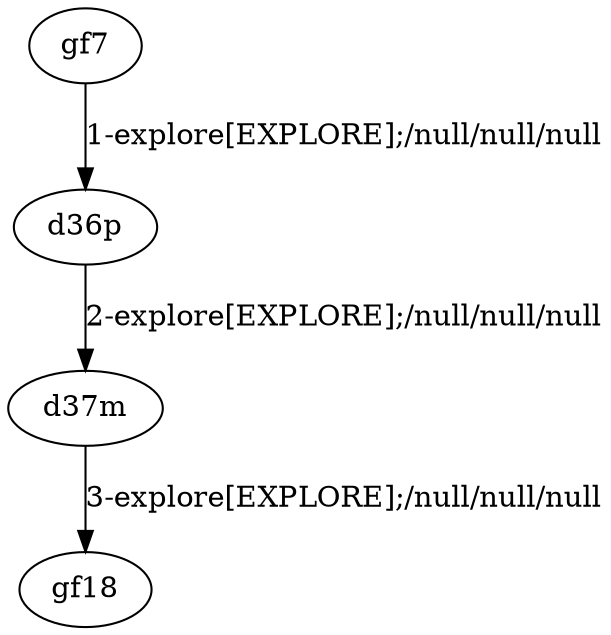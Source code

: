 # Total number of goals covered by this test: 1
# d37m --> gf18

digraph g {
"gf7" -> "d36p" [label = "1-explore[EXPLORE];/null/null/null"];
"d36p" -> "d37m" [label = "2-explore[EXPLORE];/null/null/null"];
"d37m" -> "gf18" [label = "3-explore[EXPLORE];/null/null/null"];
}
